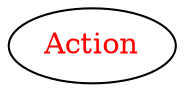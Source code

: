 digraph dependencyGraph {
 concentrate=true;
 ranksep="2.0";
 rankdir="LR"; 
 splines="ortho";
"Action" [fontcolor="red"];
}